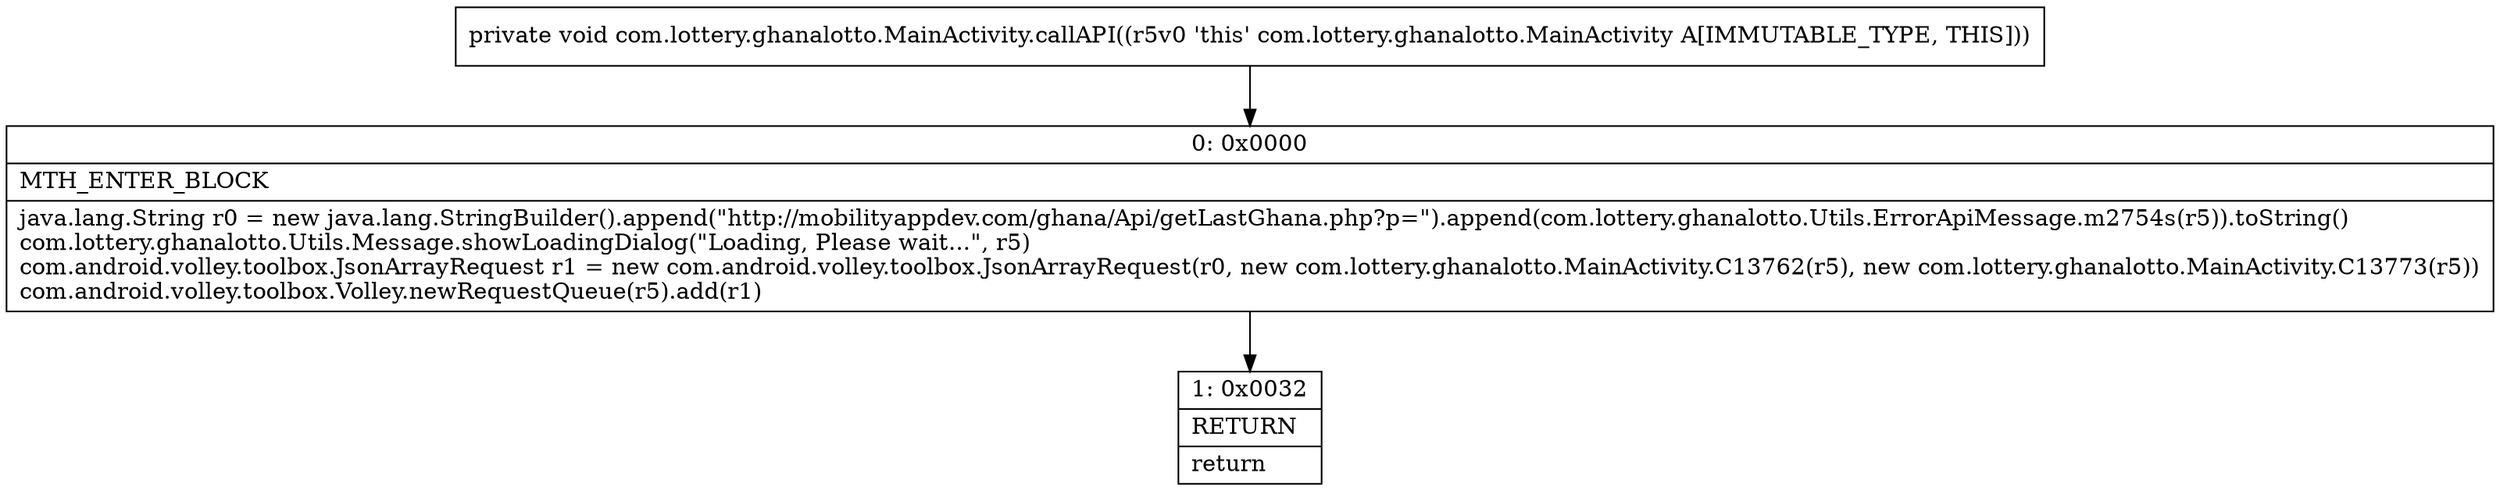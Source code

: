 digraph "CFG forcom.lottery.ghanalotto.MainActivity.callAPI()V" {
Node_0 [shape=record,label="{0\:\ 0x0000|MTH_ENTER_BLOCK\l|java.lang.String r0 = new java.lang.StringBuilder().append(\"http:\/\/mobilityappdev.com\/ghana\/Api\/getLastGhana.php?p=\").append(com.lottery.ghanalotto.Utils.ErrorApiMessage.m2754s(r5)).toString()\lcom.lottery.ghanalotto.Utils.Message.showLoadingDialog(\"Loading, Please wait...\", r5)\lcom.android.volley.toolbox.JsonArrayRequest r1 = new com.android.volley.toolbox.JsonArrayRequest(r0, new com.lottery.ghanalotto.MainActivity.C13762(r5), new com.lottery.ghanalotto.MainActivity.C13773(r5))\lcom.android.volley.toolbox.Volley.newRequestQueue(r5).add(r1)\l}"];
Node_1 [shape=record,label="{1\:\ 0x0032|RETURN\l|return\l}"];
MethodNode[shape=record,label="{private void com.lottery.ghanalotto.MainActivity.callAPI((r5v0 'this' com.lottery.ghanalotto.MainActivity A[IMMUTABLE_TYPE, THIS])) }"];
MethodNode -> Node_0;
Node_0 -> Node_1;
}

